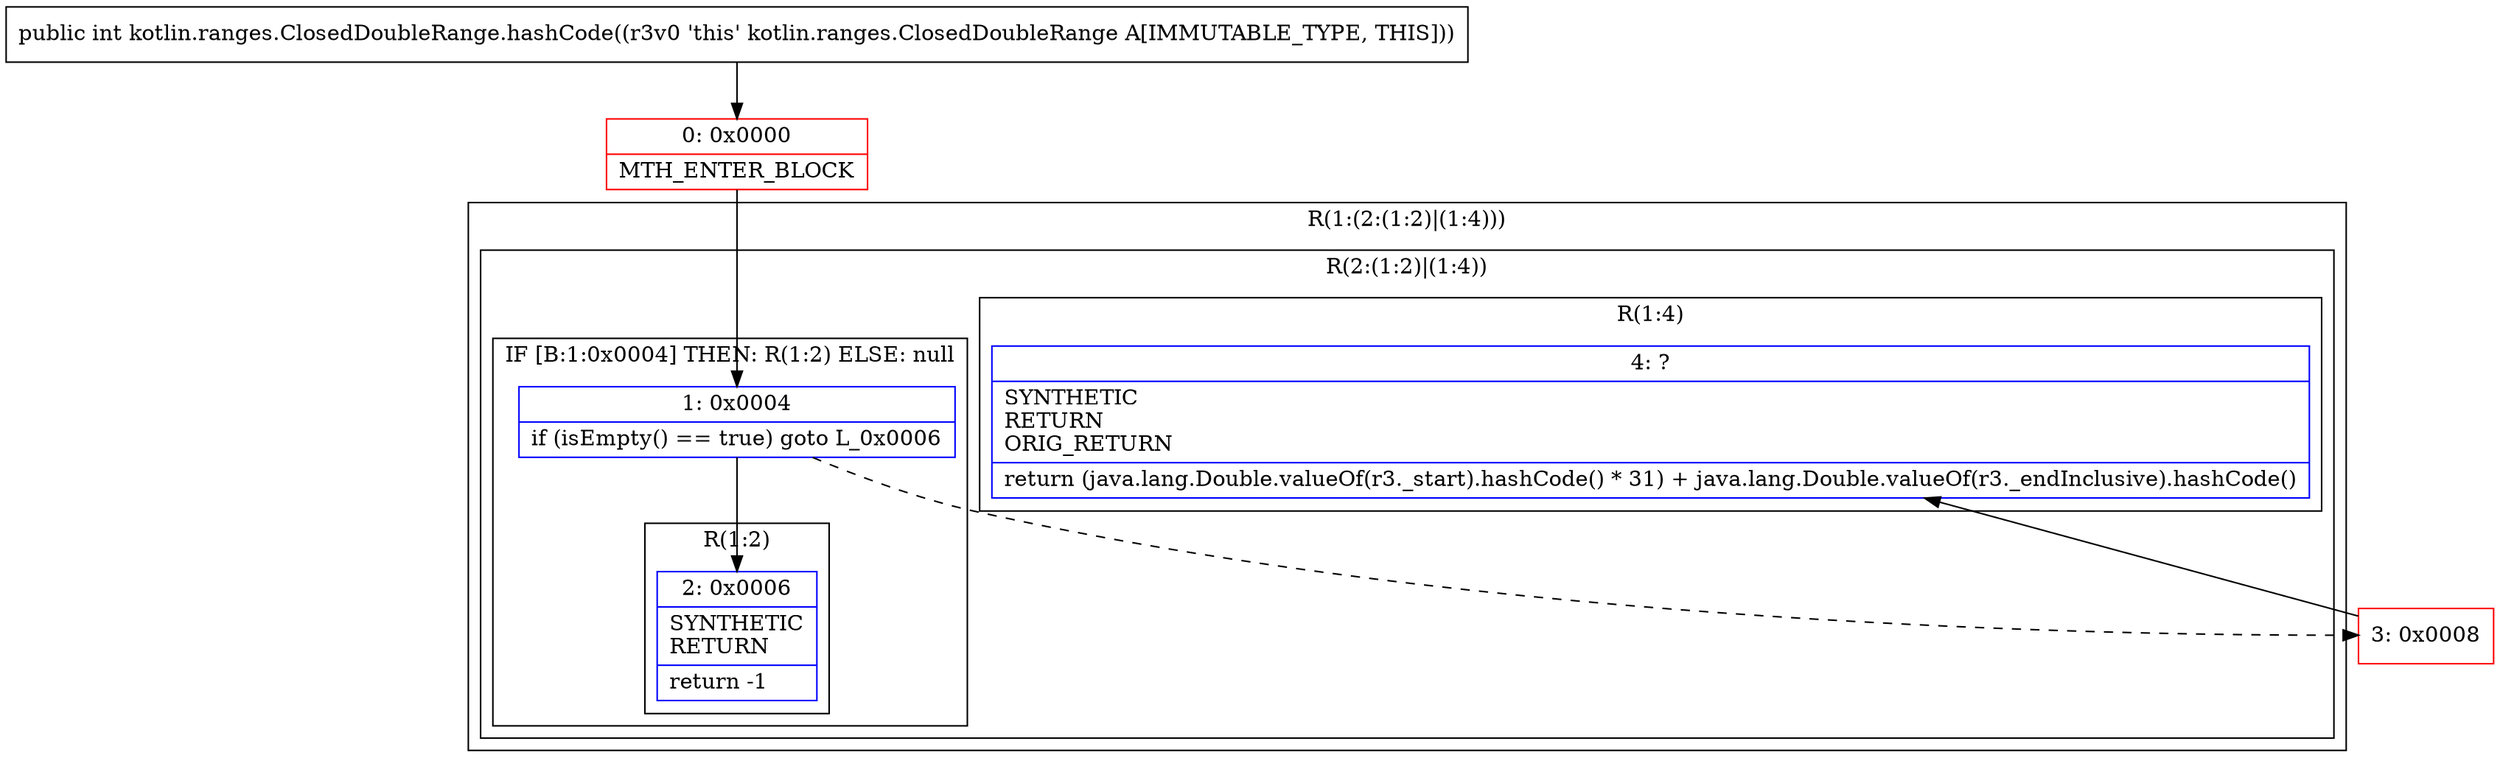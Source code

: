 digraph "CFG forkotlin.ranges.ClosedDoubleRange.hashCode()I" {
subgraph cluster_Region_1550415298 {
label = "R(1:(2:(1:2)|(1:4)))";
node [shape=record,color=blue];
subgraph cluster_Region_1903786179 {
label = "R(2:(1:2)|(1:4))";
node [shape=record,color=blue];
subgraph cluster_IfRegion_688124876 {
label = "IF [B:1:0x0004] THEN: R(1:2) ELSE: null";
node [shape=record,color=blue];
Node_1 [shape=record,label="{1\:\ 0x0004|if (isEmpty() == true) goto L_0x0006\l}"];
subgraph cluster_Region_862049707 {
label = "R(1:2)";
node [shape=record,color=blue];
Node_2 [shape=record,label="{2\:\ 0x0006|SYNTHETIC\lRETURN\l|return \-1\l}"];
}
}
subgraph cluster_Region_607215968 {
label = "R(1:4)";
node [shape=record,color=blue];
Node_4 [shape=record,label="{4\:\ ?|SYNTHETIC\lRETURN\lORIG_RETURN\l|return (java.lang.Double.valueOf(r3._start).hashCode() * 31) + java.lang.Double.valueOf(r3._endInclusive).hashCode()\l}"];
}
}
}
Node_0 [shape=record,color=red,label="{0\:\ 0x0000|MTH_ENTER_BLOCK\l}"];
Node_3 [shape=record,color=red,label="{3\:\ 0x0008}"];
MethodNode[shape=record,label="{public int kotlin.ranges.ClosedDoubleRange.hashCode((r3v0 'this' kotlin.ranges.ClosedDoubleRange A[IMMUTABLE_TYPE, THIS])) }"];
MethodNode -> Node_0;
Node_1 -> Node_2;
Node_1 -> Node_3[style=dashed];
Node_0 -> Node_1;
Node_3 -> Node_4;
}

